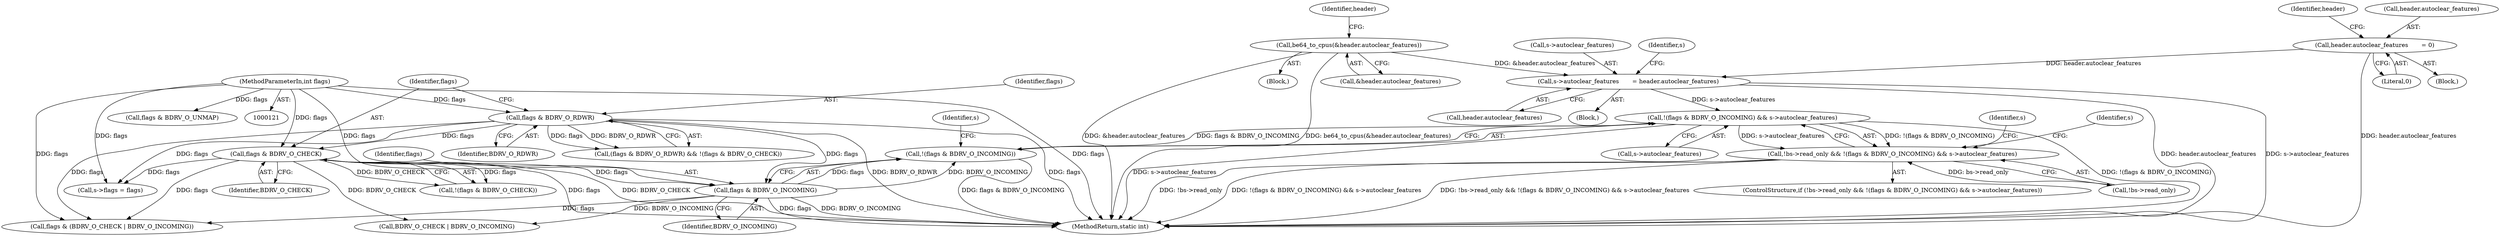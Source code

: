 digraph "0_qemu_6a83f8b5bec6f59e56cc49bd49e4c3f8f805d56f_0@pointer" {
"1001160" [label="(Call,!(flags & BDRV_O_INCOMING) && s->autoclear_features)"];
"1001161" [label="(Call,!(flags & BDRV_O_INCOMING))"];
"1001162" [label="(Call,flags & BDRV_O_INCOMING)"];
"1000124" [label="(MethodParameterIn,int flags)"];
"1000585" [label="(Call,flags & BDRV_O_CHECK)"];
"1000581" [label="(Call,flags & BDRV_O_RDWR)"];
"1000529" [label="(Call,s->autoclear_features       = header.autoclear_features)"];
"1000381" [label="(Call,be64_to_cpus(&header.autoclear_features))"];
"1000354" [label="(Call,header.autoclear_features       = 0)"];
"1001155" [label="(Call,!bs->read_only && !(flags & BDRV_O_INCOMING) && s->autoclear_features)"];
"1000354" [label="(Call,header.autoclear_features       = 0)"];
"1001199" [label="(Call,BDRV_O_CHECK | BDRV_O_INCOMING)"];
"1000382" [label="(Call,&header.autoclear_features)"];
"1001160" [label="(Call,!(flags & BDRV_O_INCOMING) && s->autoclear_features)"];
"1000370" [label="(Block,)"];
"1001192" [label="(Identifier,s)"];
"1000539" [label="(Identifier,s)"];
"1001154" [label="(ControlStructure,if (!bs->read_only && !(flags & BDRV_O_INCOMING) && s->autoclear_features))"];
"1001163" [label="(Identifier,flags)"];
"1001197" [label="(Call,flags & (BDRV_O_CHECK | BDRV_O_INCOMING))"];
"1000584" [label="(Call,!(flags & BDRV_O_CHECK))"];
"1000529" [label="(Call,s->autoclear_features       = header.autoclear_features)"];
"1001166" [label="(Identifier,s)"];
"1001155" [label="(Call,!bs->read_only && !(flags & BDRV_O_INCOMING) && s->autoclear_features)"];
"1000358" [label="(Literal,0)"];
"1000361" [label="(Identifier,header)"];
"1001171" [label="(Identifier,s)"];
"1000585" [label="(Call,flags & BDRV_O_CHECK)"];
"1000530" [label="(Call,s->autoclear_features)"];
"1000583" [label="(Identifier,BDRV_O_RDWR)"];
"1001161" [label="(Call,!(flags & BDRV_O_INCOMING))"];
"1000389" [label="(Identifier,header)"];
"1000381" [label="(Call,be64_to_cpus(&header.autoclear_features))"];
"1000533" [label="(Call,header.autoclear_features)"];
"1000582" [label="(Identifier,flags)"];
"1000587" [label="(Identifier,BDRV_O_CHECK)"];
"1001164" [label="(Identifier,BDRV_O_INCOMING)"];
"1000343" [label="(Block,)"];
"1001156" [label="(Call,!bs->read_only)"];
"1001294" [label="(Call,flags & BDRV_O_UNMAP)"];
"1001483" [label="(MethodReturn,static int)"];
"1000126" [label="(Block,)"];
"1000581" [label="(Call,flags & BDRV_O_RDWR)"];
"1001162" [label="(Call,flags & BDRV_O_INCOMING)"];
"1000355" [label="(Call,header.autoclear_features)"];
"1000586" [label="(Identifier,flags)"];
"1001012" [label="(Call,s->flags = flags)"];
"1000580" [label="(Call,(flags & BDRV_O_RDWR) && !(flags & BDRV_O_CHECK))"];
"1001165" [label="(Call,s->autoclear_features)"];
"1000124" [label="(MethodParameterIn,int flags)"];
"1001160" -> "1001155"  [label="AST: "];
"1001160" -> "1001161"  [label="CFG: "];
"1001160" -> "1001165"  [label="CFG: "];
"1001161" -> "1001160"  [label="AST: "];
"1001165" -> "1001160"  [label="AST: "];
"1001155" -> "1001160"  [label="CFG: "];
"1001160" -> "1001483"  [label="DDG: s->autoclear_features"];
"1001160" -> "1001483"  [label="DDG: !(flags & BDRV_O_INCOMING)"];
"1001160" -> "1001155"  [label="DDG: !(flags & BDRV_O_INCOMING)"];
"1001160" -> "1001155"  [label="DDG: s->autoclear_features"];
"1001161" -> "1001160"  [label="DDG: flags & BDRV_O_INCOMING"];
"1000529" -> "1001160"  [label="DDG: s->autoclear_features"];
"1001161" -> "1001162"  [label="CFG: "];
"1001162" -> "1001161"  [label="AST: "];
"1001166" -> "1001161"  [label="CFG: "];
"1001161" -> "1001483"  [label="DDG: flags & BDRV_O_INCOMING"];
"1001162" -> "1001161"  [label="DDG: flags"];
"1001162" -> "1001161"  [label="DDG: BDRV_O_INCOMING"];
"1001162" -> "1001164"  [label="CFG: "];
"1001163" -> "1001162"  [label="AST: "];
"1001164" -> "1001162"  [label="AST: "];
"1001162" -> "1001483"  [label="DDG: flags"];
"1001162" -> "1001483"  [label="DDG: BDRV_O_INCOMING"];
"1000124" -> "1001162"  [label="DDG: flags"];
"1000585" -> "1001162"  [label="DDG: flags"];
"1000581" -> "1001162"  [label="DDG: flags"];
"1001162" -> "1001197"  [label="DDG: flags"];
"1001162" -> "1001199"  [label="DDG: BDRV_O_INCOMING"];
"1000124" -> "1000121"  [label="AST: "];
"1000124" -> "1001483"  [label="DDG: flags"];
"1000124" -> "1000581"  [label="DDG: flags"];
"1000124" -> "1000585"  [label="DDG: flags"];
"1000124" -> "1001012"  [label="DDG: flags"];
"1000124" -> "1001197"  [label="DDG: flags"];
"1000124" -> "1001294"  [label="DDG: flags"];
"1000585" -> "1000584"  [label="AST: "];
"1000585" -> "1000587"  [label="CFG: "];
"1000586" -> "1000585"  [label="AST: "];
"1000587" -> "1000585"  [label="AST: "];
"1000584" -> "1000585"  [label="CFG: "];
"1000585" -> "1001483"  [label="DDG: flags"];
"1000585" -> "1001483"  [label="DDG: BDRV_O_CHECK"];
"1000585" -> "1000584"  [label="DDG: flags"];
"1000585" -> "1000584"  [label="DDG: BDRV_O_CHECK"];
"1000581" -> "1000585"  [label="DDG: flags"];
"1000585" -> "1001012"  [label="DDG: flags"];
"1000585" -> "1001197"  [label="DDG: flags"];
"1000585" -> "1001199"  [label="DDG: BDRV_O_CHECK"];
"1000581" -> "1000580"  [label="AST: "];
"1000581" -> "1000583"  [label="CFG: "];
"1000582" -> "1000581"  [label="AST: "];
"1000583" -> "1000581"  [label="AST: "];
"1000586" -> "1000581"  [label="CFG: "];
"1000580" -> "1000581"  [label="CFG: "];
"1000581" -> "1001483"  [label="DDG: BDRV_O_RDWR"];
"1000581" -> "1001483"  [label="DDG: flags"];
"1000581" -> "1000580"  [label="DDG: flags"];
"1000581" -> "1000580"  [label="DDG: BDRV_O_RDWR"];
"1000581" -> "1001012"  [label="DDG: flags"];
"1000581" -> "1001197"  [label="DDG: flags"];
"1000529" -> "1000126"  [label="AST: "];
"1000529" -> "1000533"  [label="CFG: "];
"1000530" -> "1000529"  [label="AST: "];
"1000533" -> "1000529"  [label="AST: "];
"1000539" -> "1000529"  [label="CFG: "];
"1000529" -> "1001483"  [label="DDG: header.autoclear_features"];
"1000529" -> "1001483"  [label="DDG: s->autoclear_features"];
"1000381" -> "1000529"  [label="DDG: &header.autoclear_features"];
"1000354" -> "1000529"  [label="DDG: header.autoclear_features"];
"1000381" -> "1000370"  [label="AST: "];
"1000381" -> "1000382"  [label="CFG: "];
"1000382" -> "1000381"  [label="AST: "];
"1000389" -> "1000381"  [label="CFG: "];
"1000381" -> "1001483"  [label="DDG: &header.autoclear_features"];
"1000381" -> "1001483"  [label="DDG: be64_to_cpus(&header.autoclear_features)"];
"1000354" -> "1000343"  [label="AST: "];
"1000354" -> "1000358"  [label="CFG: "];
"1000355" -> "1000354"  [label="AST: "];
"1000358" -> "1000354"  [label="AST: "];
"1000361" -> "1000354"  [label="CFG: "];
"1000354" -> "1001483"  [label="DDG: header.autoclear_features"];
"1001155" -> "1001154"  [label="AST: "];
"1001155" -> "1001156"  [label="CFG: "];
"1001156" -> "1001155"  [label="AST: "];
"1001171" -> "1001155"  [label="CFG: "];
"1001192" -> "1001155"  [label="CFG: "];
"1001155" -> "1001483"  [label="DDG: !bs->read_only && !(flags & BDRV_O_INCOMING) && s->autoclear_features"];
"1001155" -> "1001483"  [label="DDG: !bs->read_only"];
"1001155" -> "1001483"  [label="DDG: !(flags & BDRV_O_INCOMING) && s->autoclear_features"];
"1001156" -> "1001155"  [label="DDG: bs->read_only"];
}
